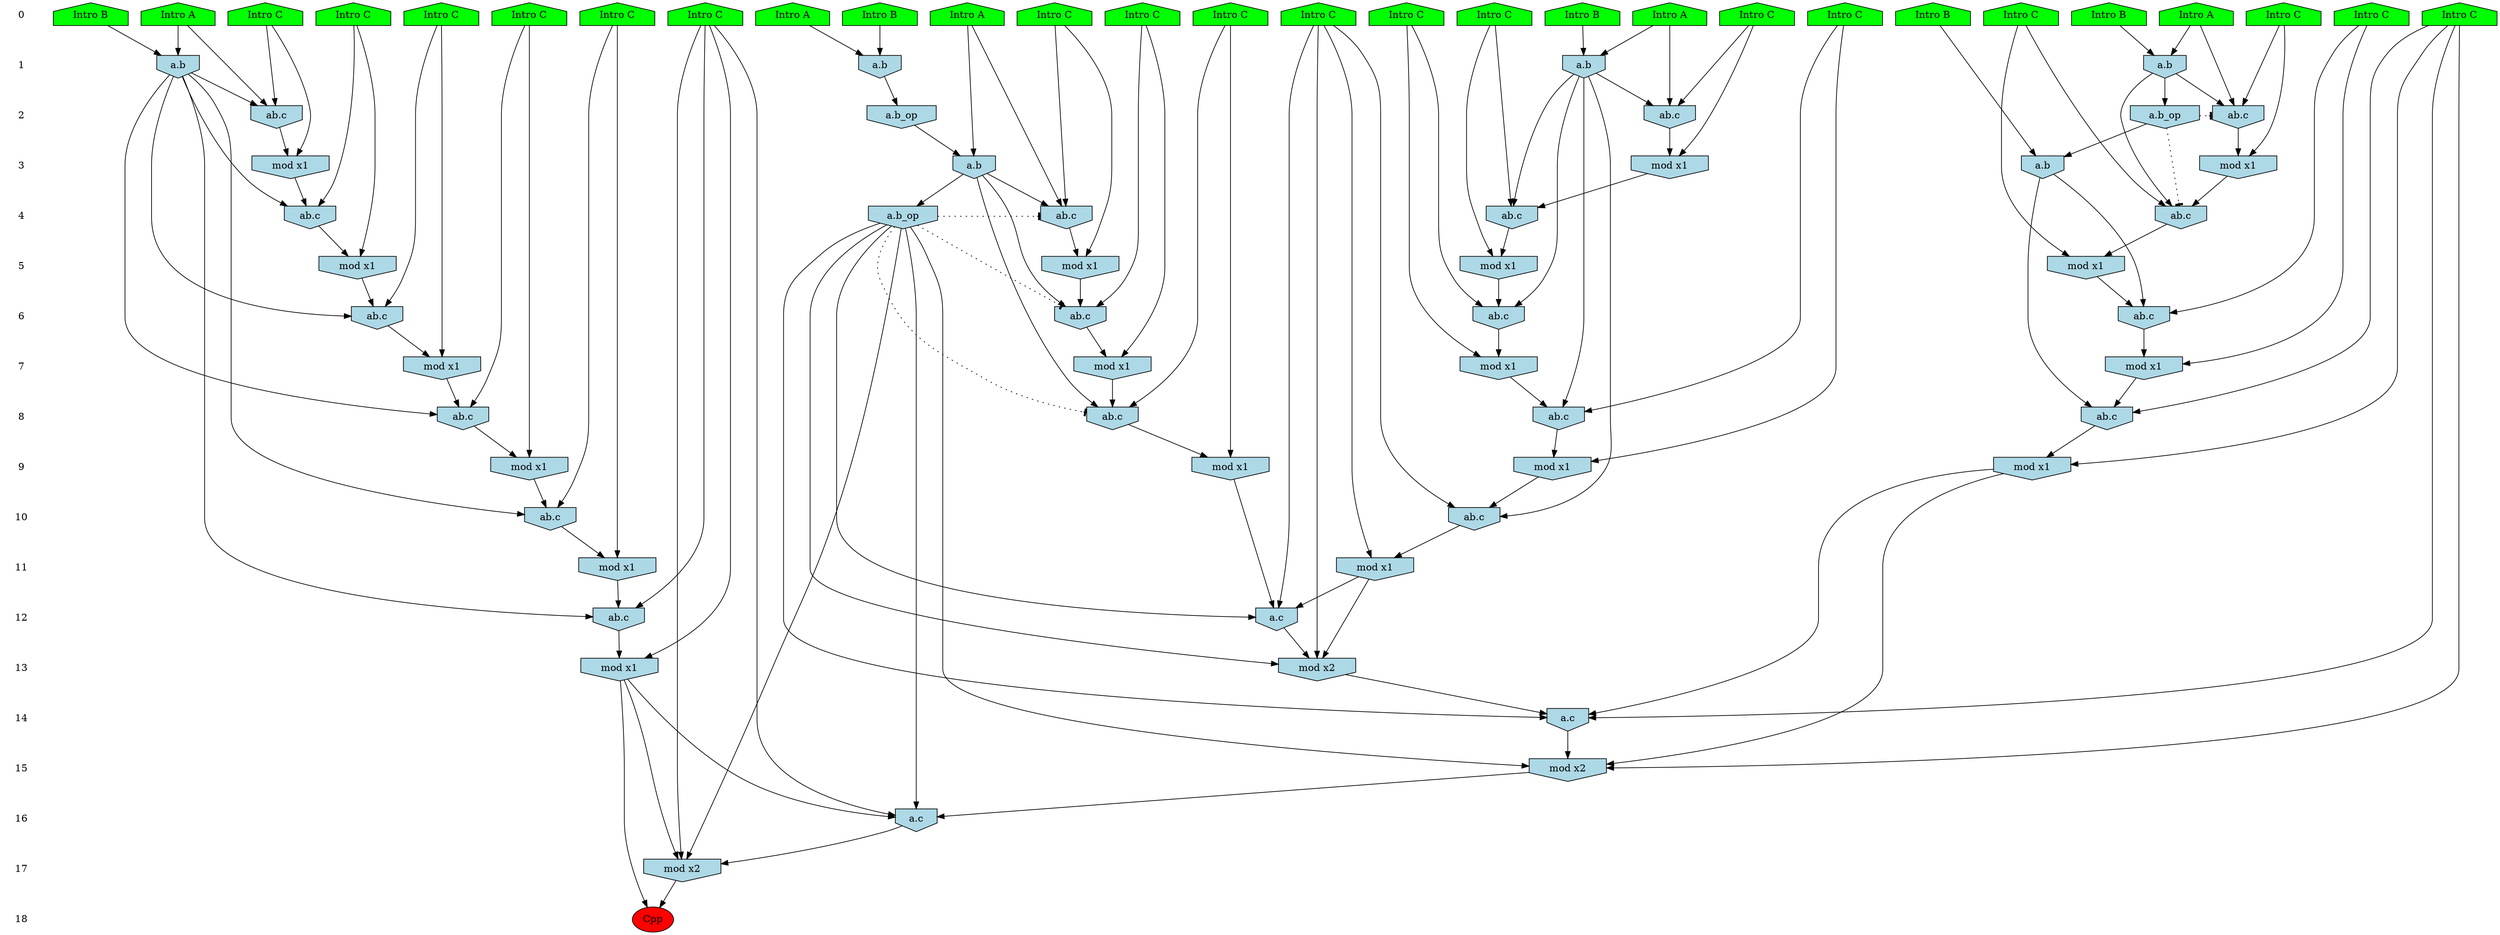 /* Compression of 1 causal flows obtained in average at 2.031015E+01 t.u */
/* Compressed causal flows were: [3769] */
digraph G{
 ranksep=.5 ; 
{ rank = same ; "0" [shape=plaintext] ; node_1 [label ="Intro B", shape=house, style=filled, fillcolor=green] ;
node_2 [label ="Intro A", shape=house, style=filled, fillcolor=green] ;
node_3 [label ="Intro A", shape=house, style=filled, fillcolor=green] ;
node_4 [label ="Intro B", shape=house, style=filled, fillcolor=green] ;
node_5 [label ="Intro A", shape=house, style=filled, fillcolor=green] ;
node_6 [label ="Intro B", shape=house, style=filled, fillcolor=green] ;
node_7 [label ="Intro A", shape=house, style=filled, fillcolor=green] ;
node_8 [label ="Intro A", shape=house, style=filled, fillcolor=green] ;
node_9 [label ="Intro B", shape=house, style=filled, fillcolor=green] ;
node_10 [label ="Intro B", shape=house, style=filled, fillcolor=green] ;
node_11 [label ="Intro C", shape=house, style=filled, fillcolor=green] ;
node_12 [label ="Intro C", shape=house, style=filled, fillcolor=green] ;
node_13 [label ="Intro C", shape=house, style=filled, fillcolor=green] ;
node_14 [label ="Intro C", shape=house, style=filled, fillcolor=green] ;
node_15 [label ="Intro C", shape=house, style=filled, fillcolor=green] ;
node_16 [label ="Intro C", shape=house, style=filled, fillcolor=green] ;
node_17 [label ="Intro C", shape=house, style=filled, fillcolor=green] ;
node_18 [label ="Intro C", shape=house, style=filled, fillcolor=green] ;
node_19 [label ="Intro C", shape=house, style=filled, fillcolor=green] ;
node_20 [label ="Intro C", shape=house, style=filled, fillcolor=green] ;
node_21 [label ="Intro C", shape=house, style=filled, fillcolor=green] ;
node_22 [label ="Intro C", shape=house, style=filled, fillcolor=green] ;
node_23 [label ="Intro C", shape=house, style=filled, fillcolor=green] ;
node_24 [label ="Intro C", shape=house, style=filled, fillcolor=green] ;
node_25 [label ="Intro C", shape=house, style=filled, fillcolor=green] ;
node_26 [label ="Intro C", shape=house, style=filled, fillcolor=green] ;
node_27 [label ="Intro C", shape=house, style=filled, fillcolor=green] ;
node_28 [label ="Intro C", shape=house, style=filled, fillcolor=green] ;
}
{ rank = same ; "1" [shape=plaintext] ; node_29 [label="a.b", shape=invhouse, style=filled, fillcolor = lightblue] ;
node_30 [label="a.b", shape=invhouse, style=filled, fillcolor = lightblue] ;
node_37 [label="a.b", shape=invhouse, style=filled, fillcolor = lightblue] ;
node_39 [label="a.b", shape=invhouse, style=filled, fillcolor = lightblue] ;
}
{ rank = same ; "2" [shape=plaintext] ; node_31 [label="ab.c", shape=invhouse, style=filled, fillcolor = lightblue] ;
node_35 [label="a.b_op", shape=invhouse, style=filled, fillcolor = lightblue] ;
node_36 [label="a.b_op", shape=invhouse, style=filled, fillcolor = lightblue] ;
node_38 [label="ab.c", shape=invhouse, style=filled, fillcolor = lightblue] ;
node_45 [label="ab.c", shape=invhouse, style=filled, fillcolor = lightblue] ;
}
{ rank = same ; "3" [shape=plaintext] ; node_32 [label="mod x1", shape=invhouse, style=filled, fillcolor = lightblue] ;
node_40 [label="a.b", shape=invhouse, style=filled, fillcolor = lightblue] ;
node_41 [label="mod x1", shape=invhouse, style=filled, fillcolor = lightblue] ;
node_48 [label="a.b", shape=invhouse, style=filled, fillcolor = lightblue] ;
node_49 [label="mod x1", shape=invhouse, style=filled, fillcolor = lightblue] ;
}
{ rank = same ; "4" [shape=plaintext] ; node_33 [label="ab.c", shape=invhouse, style=filled, fillcolor = lightblue] ;
node_42 [label="ab.c", shape=invhouse, style=filled, fillcolor = lightblue] ;
node_47 [label="ab.c", shape=invhouse, style=filled, fillcolor = lightblue] ;
node_50 [label="ab.c", shape=invhouse, style=filled, fillcolor = lightblue] ;
node_67 [label="a.b_op", shape=invhouse, style=filled, fillcolor = lightblue] ;
}
{ rank = same ; "5" [shape=plaintext] ; node_34 [label="mod x1", shape=invhouse, style=filled, fillcolor = lightblue] ;
node_43 [label="mod x1", shape=invhouse, style=filled, fillcolor = lightblue] ;
node_52 [label="mod x1", shape=invhouse, style=filled, fillcolor = lightblue] ;
node_56 [label="mod x1", shape=invhouse, style=filled, fillcolor = lightblue] ;
}
{ rank = same ; "6" [shape=plaintext] ; node_44 [label="ab.c", shape=invhouse, style=filled, fillcolor = lightblue] ;
node_57 [label="ab.c", shape=invhouse, style=filled, fillcolor = lightblue] ;
node_59 [label="ab.c", shape=invhouse, style=filled, fillcolor = lightblue] ;
node_63 [label="ab.c", shape=invhouse, style=filled, fillcolor = lightblue] ;
}
{ rank = same ; "7" [shape=plaintext] ; node_46 [label="mod x1", shape=invhouse, style=filled, fillcolor = lightblue] ;
node_58 [label="mod x1", shape=invhouse, style=filled, fillcolor = lightblue] ;
node_60 [label="mod x1", shape=invhouse, style=filled, fillcolor = lightblue] ;
node_64 [label="mod x1", shape=invhouse, style=filled, fillcolor = lightblue] ;
}
{ rank = same ; "8" [shape=plaintext] ; node_51 [label="ab.c", shape=invhouse, style=filled, fillcolor = lightblue] ;
node_61 [label="ab.c", shape=invhouse, style=filled, fillcolor = lightblue] ;
node_62 [label="ab.c", shape=invhouse, style=filled, fillcolor = lightblue] ;
node_71 [label="ab.c", shape=invhouse, style=filled, fillcolor = lightblue] ;
}
{ rank = same ; "9" [shape=plaintext] ; node_53 [label="mod x1", shape=invhouse, style=filled, fillcolor = lightblue] ;
node_65 [label="mod x1", shape=invhouse, style=filled, fillcolor = lightblue] ;
node_68 [label="mod x1", shape=invhouse, style=filled, fillcolor = lightblue] ;
node_72 [label="mod x1", shape=invhouse, style=filled, fillcolor = lightblue] ;
}
{ rank = same ; "10" [shape=plaintext] ; node_54 [label="ab.c", shape=invhouse, style=filled, fillcolor = lightblue] ;
node_66 [label="ab.c", shape=invhouse, style=filled, fillcolor = lightblue] ;
}
{ rank = same ; "11" [shape=plaintext] ; node_55 [label="mod x1", shape=invhouse, style=filled, fillcolor = lightblue] ;
node_73 [label="mod x1", shape=invhouse, style=filled, fillcolor = lightblue] ;
}
{ rank = same ; "12" [shape=plaintext] ; node_69 [label="ab.c", shape=invhouse, style=filled, fillcolor = lightblue] ;
node_74 [label="a.c", shape=invhouse, style=filled, fillcolor = lightblue] ;
}
{ rank = same ; "13" [shape=plaintext] ; node_70 [label="mod x1", shape=invhouse, style=filled, fillcolor = lightblue] ;
node_75 [label="mod x2", shape=invhouse, style=filled, fillcolor = lightblue] ;
}
{ rank = same ; "14" [shape=plaintext] ; node_76 [label="a.c", shape=invhouse, style=filled, fillcolor = lightblue] ;
}
{ rank = same ; "15" [shape=plaintext] ; node_77 [label="mod x2", shape=invhouse, style=filled, fillcolor = lightblue] ;
}
{ rank = same ; "16" [shape=plaintext] ; node_78 [label="a.c", shape=invhouse, style=filled, fillcolor = lightblue] ;
}
{ rank = same ; "17" [shape=plaintext] ; node_79 [label="mod x2", shape=invhouse, style=filled, fillcolor = lightblue] ;
}
{ rank = same ; "18" [shape=plaintext] ; node_80 [label ="Cpp", style=filled, fillcolor=red] ;
}
"0" -> "1" [style="invis"]; 
"1" -> "2" [style="invis"]; 
"2" -> "3" [style="invis"]; 
"3" -> "4" [style="invis"]; 
"4" -> "5" [style="invis"]; 
"5" -> "6" [style="invis"]; 
"6" -> "7" [style="invis"]; 
"7" -> "8" [style="invis"]; 
"8" -> "9" [style="invis"]; 
"9" -> "10" [style="invis"]; 
"10" -> "11" [style="invis"]; 
"11" -> "12" [style="invis"]; 
"12" -> "13" [style="invis"]; 
"13" -> "14" [style="invis"]; 
"14" -> "15" [style="invis"]; 
"15" -> "16" [style="invis"]; 
"16" -> "17" [style="invis"]; 
"17" -> "18" [style="invis"]; 
node_6 -> node_29
node_8 -> node_29
node_2 -> node_30
node_4 -> node_30
node_8 -> node_31
node_24 -> node_31
node_29 -> node_31
node_24 -> node_32
node_31 -> node_32
node_16 -> node_33
node_29 -> node_33
node_32 -> node_33
node_16 -> node_34
node_33 -> node_34
node_30 -> node_35
node_29 -> node_36
node_7 -> node_37
node_10 -> node_37
node_7 -> node_38
node_18 -> node_38
node_37 -> node_38
node_1 -> node_39
node_5 -> node_39
node_3 -> node_40
node_35 -> node_40
node_18 -> node_41
node_38 -> node_41
node_28 -> node_42
node_37 -> node_42
node_41 -> node_42
node_28 -> node_43
node_42 -> node_43
node_22 -> node_44
node_37 -> node_44
node_43 -> node_44
node_5 -> node_45
node_19 -> node_45
node_39 -> node_45
node_22 -> node_46
node_44 -> node_46
node_3 -> node_47
node_12 -> node_47
node_40 -> node_47
node_9 -> node_48
node_36 -> node_48
node_19 -> node_49
node_45 -> node_49
node_20 -> node_50
node_39 -> node_50
node_49 -> node_50
node_21 -> node_51
node_37 -> node_51
node_46 -> node_51
node_12 -> node_52
node_47 -> node_52
node_21 -> node_53
node_51 -> node_53
node_26 -> node_54
node_37 -> node_54
node_53 -> node_54
node_26 -> node_55
node_54 -> node_55
node_20 -> node_56
node_50 -> node_56
node_15 -> node_57
node_39 -> node_57
node_56 -> node_57
node_15 -> node_58
node_57 -> node_58
node_14 -> node_59
node_40 -> node_59
node_52 -> node_59
node_14 -> node_60
node_59 -> node_60
node_25 -> node_61
node_39 -> node_61
node_58 -> node_61
node_13 -> node_62
node_40 -> node_62
node_60 -> node_62
node_27 -> node_63
node_34 -> node_63
node_48 -> node_63
node_27 -> node_64
node_63 -> node_64
node_25 -> node_65
node_61 -> node_65
node_17 -> node_66
node_39 -> node_66
node_65 -> node_66
node_40 -> node_67
node_13 -> node_68
node_62 -> node_68
node_11 -> node_69
node_37 -> node_69
node_55 -> node_69
node_11 -> node_70
node_69 -> node_70
node_23 -> node_71
node_48 -> node_71
node_64 -> node_71
node_23 -> node_72
node_71 -> node_72
node_17 -> node_73
node_66 -> node_73
node_17 -> node_74
node_67 -> node_74
node_68 -> node_74
node_73 -> node_74
node_17 -> node_75
node_67 -> node_75
node_73 -> node_75
node_74 -> node_75
node_23 -> node_76
node_67 -> node_76
node_72 -> node_76
node_75 -> node_76
node_23 -> node_77
node_67 -> node_77
node_72 -> node_77
node_76 -> node_77
node_11 -> node_78
node_67 -> node_78
node_70 -> node_78
node_77 -> node_78
node_11 -> node_79
node_67 -> node_79
node_70 -> node_79
node_78 -> node_79
node_70 -> node_80
node_79 -> node_80
node_36 -> node_33 [style=dotted, arrowhead = tee] 
node_36 -> node_31 [style=dotted, arrowhead = tee] 
node_67 -> node_62 [style=dotted, arrowhead = tee] 
node_67 -> node_59 [style=dotted, arrowhead = tee] 
node_67 -> node_47 [style=dotted, arrowhead = tee] 
}
/*
 Dot generation time: 0.000311
*/